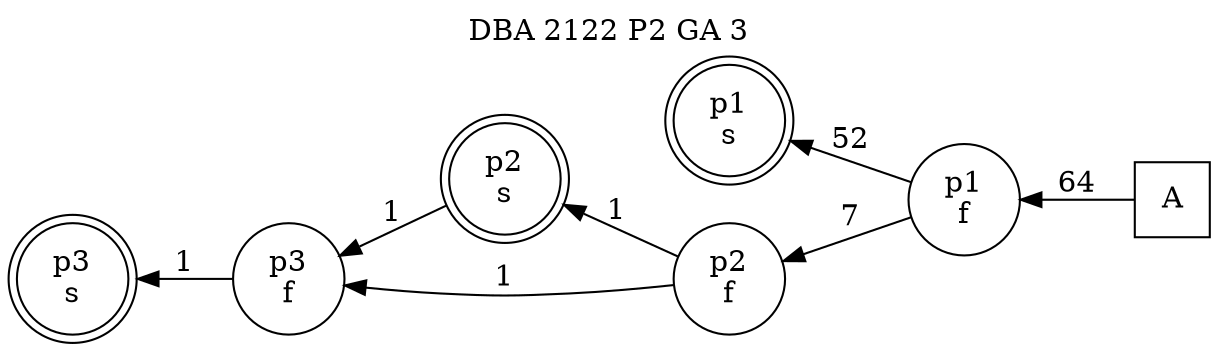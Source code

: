 digraph DBA_2122_P2_GA_3_GOOD {
labelloc="tl"
label= " DBA 2122 P2 GA 3 "
rankdir="RL";
graph [ size=" 10 , 10 !"]

"A" [shape="square" label="A"]
"p1_f" [shape="circle" label="p1
f"]
"p1_s" [shape="doublecircle" label="p1
s"]
"p2_f" [shape="circle" label="p2
f"]
"p2_s" [shape="doublecircle" label="p2
s"]
"p3_f" [shape="circle" label="p3
f"]
"p3_s" [shape="doublecircle" label="p3
s"]
"A" -> "p1_f" [ label=64]
"p1_f" -> "p1_s" [ label=52]
"p1_f" -> "p2_f" [ label=7]
"p2_f" -> "p2_s" [ label=1]
"p2_f" -> "p3_f" [ label=1]
"p2_s" -> "p3_f" [ label=1]
"p3_f" -> "p3_s" [ label=1]
}
